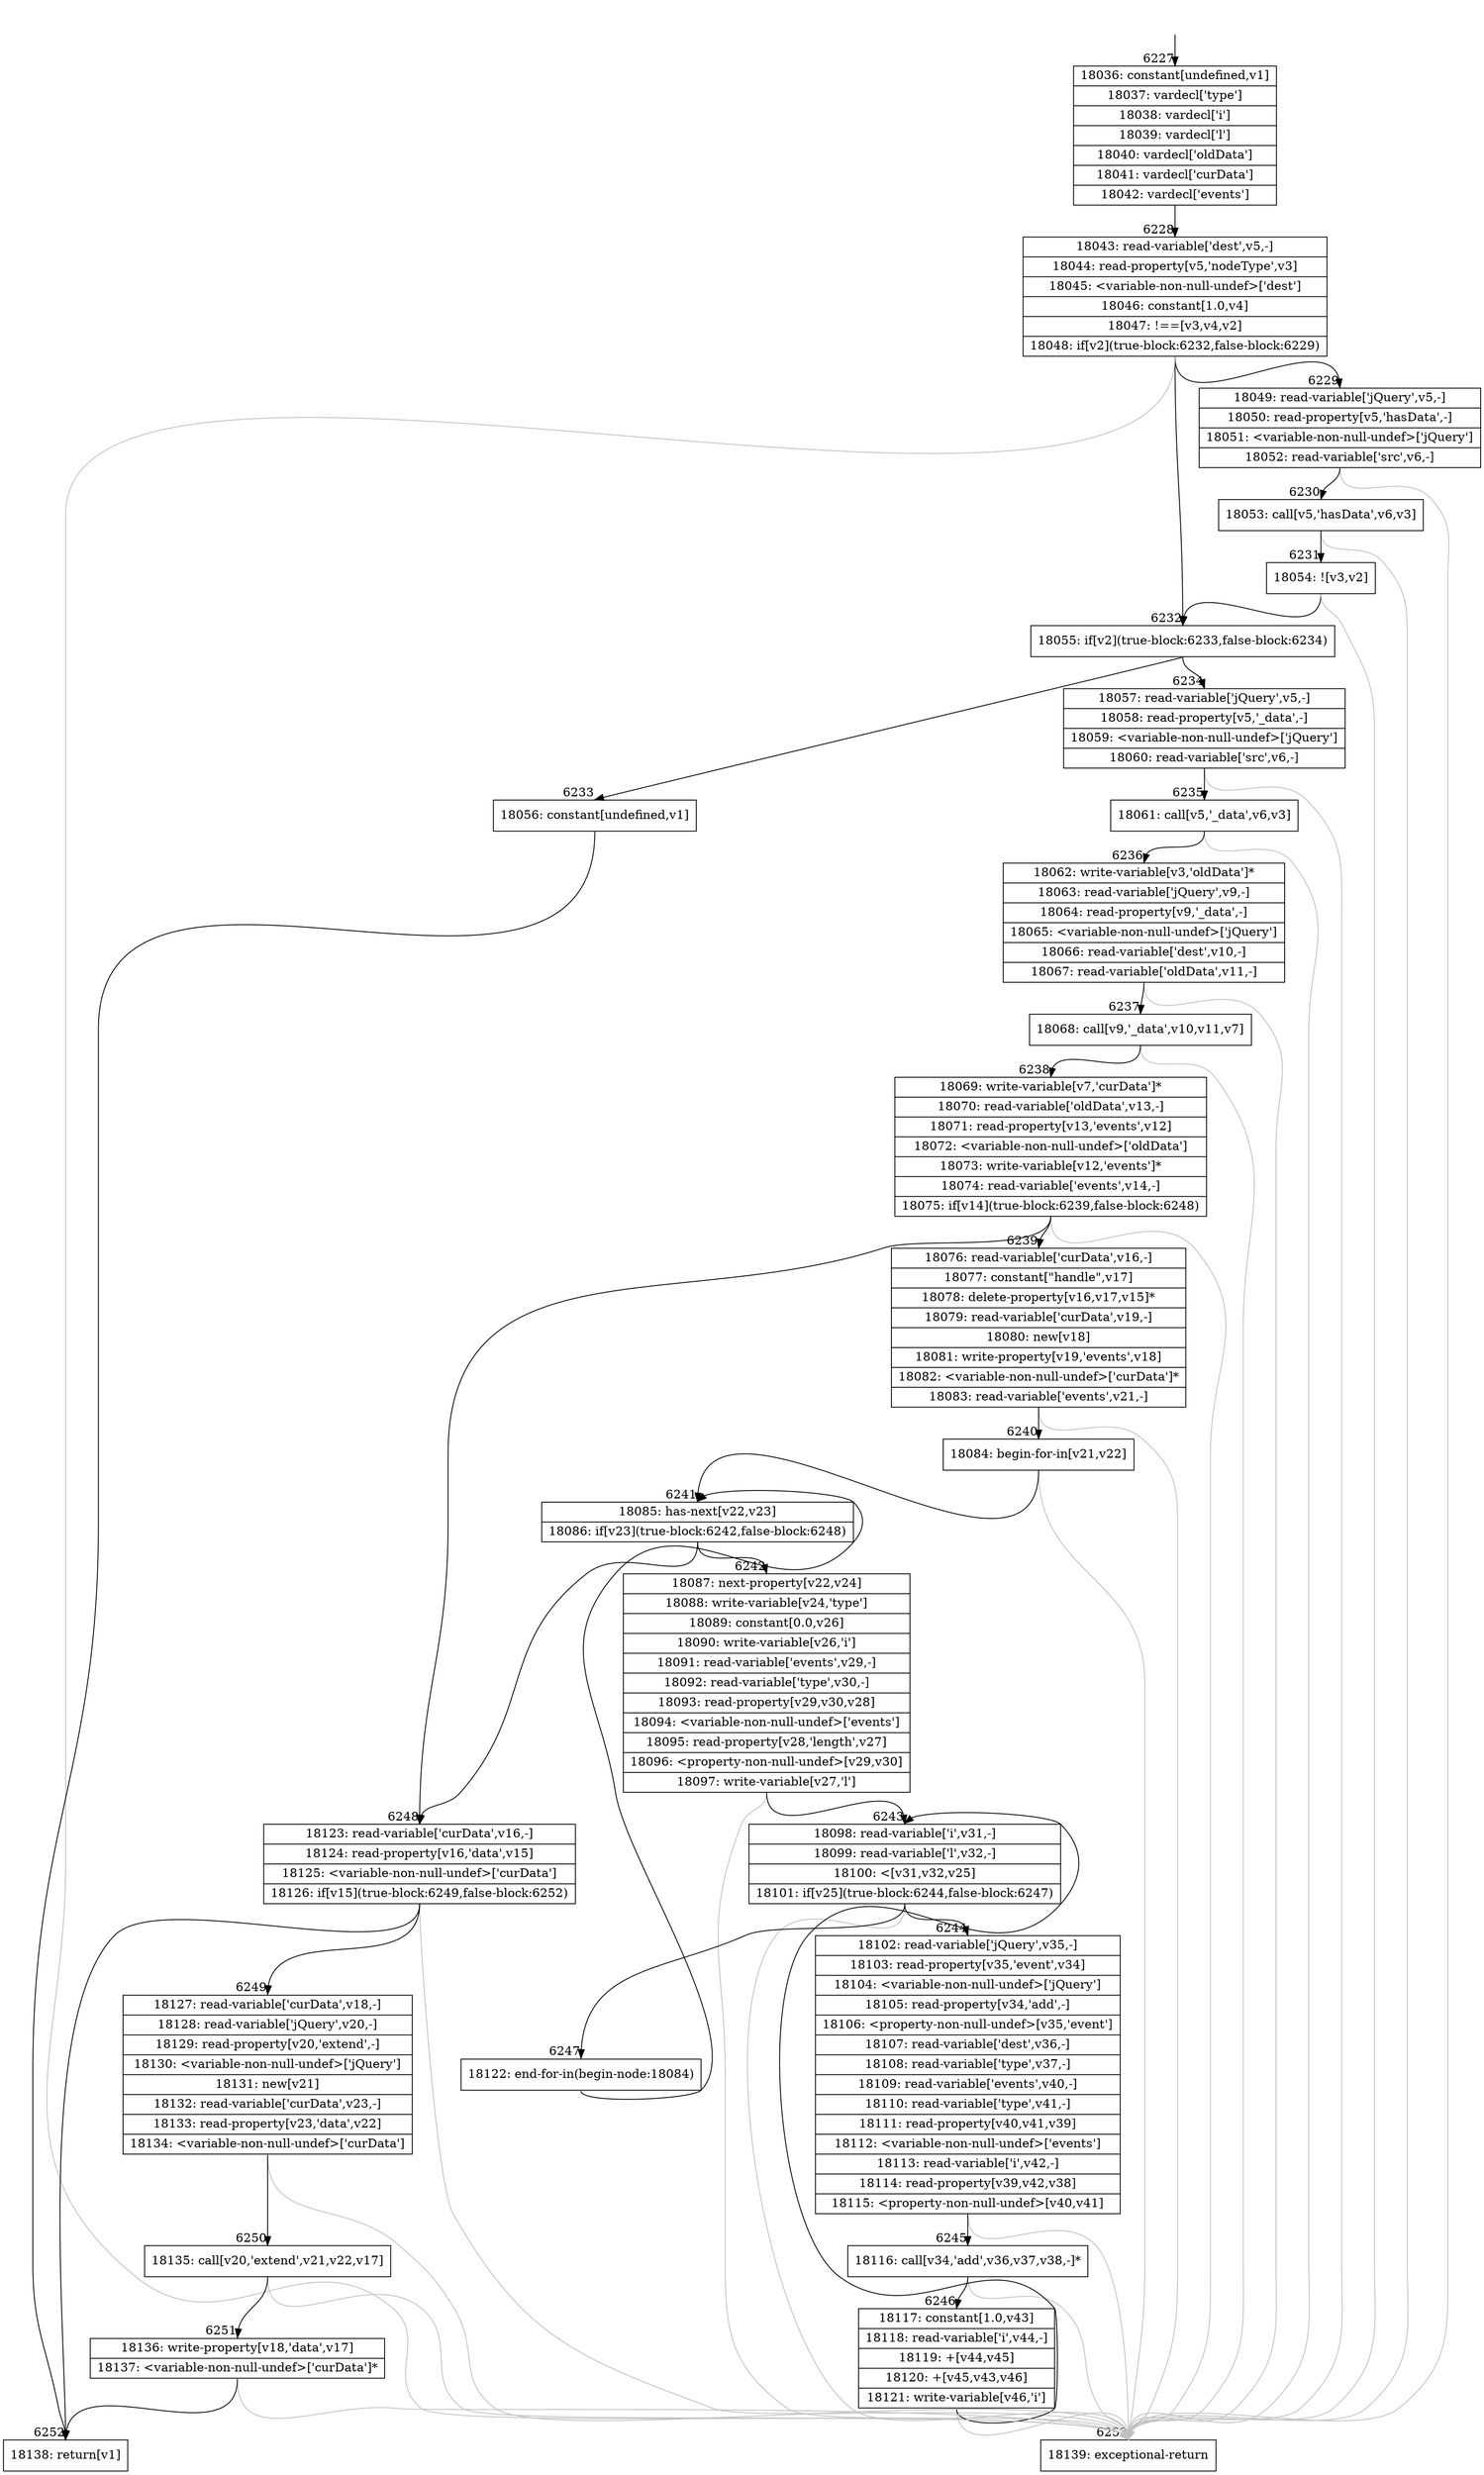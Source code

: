 digraph {
rankdir="TD"
BB_entry408[shape=none,label=""];
BB_entry408 -> BB6227 [tailport=s, headport=n, headlabel="    6227"]
BB6227 [shape=record label="{18036: constant[undefined,v1]|18037: vardecl['type']|18038: vardecl['i']|18039: vardecl['l']|18040: vardecl['oldData']|18041: vardecl['curData']|18042: vardecl['events']}" ] 
BB6227 -> BB6228 [tailport=s, headport=n, headlabel="      6228"]
BB6228 [shape=record label="{18043: read-variable['dest',v5,-]|18044: read-property[v5,'nodeType',v3]|18045: \<variable-non-null-undef\>['dest']|18046: constant[1.0,v4]|18047: !==[v3,v4,v2]|18048: if[v2](true-block:6232,false-block:6229)}" ] 
BB6228 -> BB6232 [tailport=s, headport=n, headlabel="      6232"]
BB6228 -> BB6229 [tailport=s, headport=n, headlabel="      6229"]
BB6228 -> BB6253 [tailport=s, headport=n, color=gray, headlabel="      6253"]
BB6229 [shape=record label="{18049: read-variable['jQuery',v5,-]|18050: read-property[v5,'hasData',-]|18051: \<variable-non-null-undef\>['jQuery']|18052: read-variable['src',v6,-]}" ] 
BB6229 -> BB6230 [tailport=s, headport=n, headlabel="      6230"]
BB6229 -> BB6253 [tailport=s, headport=n, color=gray]
BB6230 [shape=record label="{18053: call[v5,'hasData',v6,v3]}" ] 
BB6230 -> BB6231 [tailport=s, headport=n, headlabel="      6231"]
BB6230 -> BB6253 [tailport=s, headport=n, color=gray]
BB6231 [shape=record label="{18054: ![v3,v2]}" ] 
BB6231 -> BB6232 [tailport=s, headport=n]
BB6231 -> BB6253 [tailport=s, headport=n, color=gray]
BB6232 [shape=record label="{18055: if[v2](true-block:6233,false-block:6234)}" ] 
BB6232 -> BB6233 [tailport=s, headport=n, headlabel="      6233"]
BB6232 -> BB6234 [tailport=s, headport=n, headlabel="      6234"]
BB6233 [shape=record label="{18056: constant[undefined,v1]}" ] 
BB6233 -> BB6252 [tailport=s, headport=n, headlabel="      6252"]
BB6234 [shape=record label="{18057: read-variable['jQuery',v5,-]|18058: read-property[v5,'_data',-]|18059: \<variable-non-null-undef\>['jQuery']|18060: read-variable['src',v6,-]}" ] 
BB6234 -> BB6235 [tailport=s, headport=n, headlabel="      6235"]
BB6234 -> BB6253 [tailport=s, headport=n, color=gray]
BB6235 [shape=record label="{18061: call[v5,'_data',v6,v3]}" ] 
BB6235 -> BB6236 [tailport=s, headport=n, headlabel="      6236"]
BB6235 -> BB6253 [tailport=s, headport=n, color=gray]
BB6236 [shape=record label="{18062: write-variable[v3,'oldData']*|18063: read-variable['jQuery',v9,-]|18064: read-property[v9,'_data',-]|18065: \<variable-non-null-undef\>['jQuery']|18066: read-variable['dest',v10,-]|18067: read-variable['oldData',v11,-]}" ] 
BB6236 -> BB6237 [tailport=s, headport=n, headlabel="      6237"]
BB6236 -> BB6253 [tailport=s, headport=n, color=gray]
BB6237 [shape=record label="{18068: call[v9,'_data',v10,v11,v7]}" ] 
BB6237 -> BB6238 [tailport=s, headport=n, headlabel="      6238"]
BB6237 -> BB6253 [tailport=s, headport=n, color=gray]
BB6238 [shape=record label="{18069: write-variable[v7,'curData']*|18070: read-variable['oldData',v13,-]|18071: read-property[v13,'events',v12]|18072: \<variable-non-null-undef\>['oldData']|18073: write-variable[v12,'events']*|18074: read-variable['events',v14,-]|18075: if[v14](true-block:6239,false-block:6248)}" ] 
BB6238 -> BB6239 [tailport=s, headport=n, headlabel="      6239"]
BB6238 -> BB6248 [tailport=s, headport=n, headlabel="      6248"]
BB6238 -> BB6253 [tailport=s, headport=n, color=gray]
BB6239 [shape=record label="{18076: read-variable['curData',v16,-]|18077: constant[\"handle\",v17]|18078: delete-property[v16,v17,v15]*|18079: read-variable['curData',v19,-]|18080: new[v18]|18081: write-property[v19,'events',v18]|18082: \<variable-non-null-undef\>['curData']*|18083: read-variable['events',v21,-]}" ] 
BB6239 -> BB6240 [tailport=s, headport=n, headlabel="      6240"]
BB6239 -> BB6253 [tailport=s, headport=n, color=gray]
BB6240 [shape=record label="{18084: begin-for-in[v21,v22]}" ] 
BB6240 -> BB6241 [tailport=s, headport=n, headlabel="      6241"]
BB6240 -> BB6253 [tailport=s, headport=n, color=gray]
BB6241 [shape=record label="{18085: has-next[v22,v23]|18086: if[v23](true-block:6242,false-block:6248)}" ] 
BB6241 -> BB6242 [tailport=s, headport=n, headlabel="      6242"]
BB6241 -> BB6248 [tailport=s, headport=n]
BB6242 [shape=record label="{18087: next-property[v22,v24]|18088: write-variable[v24,'type']|18089: constant[0.0,v26]|18090: write-variable[v26,'i']|18091: read-variable['events',v29,-]|18092: read-variable['type',v30,-]|18093: read-property[v29,v30,v28]|18094: \<variable-non-null-undef\>['events']|18095: read-property[v28,'length',v27]|18096: \<property-non-null-undef\>[v29,v30]|18097: write-variable[v27,'l']}" ] 
BB6242 -> BB6243 [tailport=s, headport=n, headlabel="      6243"]
BB6242 -> BB6253 [tailport=s, headport=n, color=gray]
BB6243 [shape=record label="{18098: read-variable['i',v31,-]|18099: read-variable['l',v32,-]|18100: \<[v31,v32,v25]|18101: if[v25](true-block:6244,false-block:6247)}" ] 
BB6243 -> BB6244 [tailport=s, headport=n, headlabel="      6244"]
BB6243 -> BB6247 [tailport=s, headport=n, headlabel="      6247"]
BB6243 -> BB6253 [tailport=s, headport=n, color=gray]
BB6244 [shape=record label="{18102: read-variable['jQuery',v35,-]|18103: read-property[v35,'event',v34]|18104: \<variable-non-null-undef\>['jQuery']|18105: read-property[v34,'add',-]|18106: \<property-non-null-undef\>[v35,'event']|18107: read-variable['dest',v36,-]|18108: read-variable['type',v37,-]|18109: read-variable['events',v40,-]|18110: read-variable['type',v41,-]|18111: read-property[v40,v41,v39]|18112: \<variable-non-null-undef\>['events']|18113: read-variable['i',v42,-]|18114: read-property[v39,v42,v38]|18115: \<property-non-null-undef\>[v40,v41]}" ] 
BB6244 -> BB6245 [tailport=s, headport=n, headlabel="      6245"]
BB6244 -> BB6253 [tailport=s, headport=n, color=gray]
BB6245 [shape=record label="{18116: call[v34,'add',v36,v37,v38,-]*}" ] 
BB6245 -> BB6246 [tailport=s, headport=n, headlabel="      6246"]
BB6245 -> BB6253 [tailport=s, headport=n, color=gray]
BB6246 [shape=record label="{18117: constant[1.0,v43]|18118: read-variable['i',v44,-]|18119: +[v44,v45]|18120: +[v45,v43,v46]|18121: write-variable[v46,'i']}" ] 
BB6246 -> BB6243 [tailport=s, headport=n]
BB6246 -> BB6253 [tailport=s, headport=n, color=gray]
BB6247 [shape=record label="{18122: end-for-in(begin-node:18084)}" ] 
BB6247 -> BB6241 [tailport=s, headport=n]
BB6248 [shape=record label="{18123: read-variable['curData',v16,-]|18124: read-property[v16,'data',v15]|18125: \<variable-non-null-undef\>['curData']|18126: if[v15](true-block:6249,false-block:6252)}" ] 
BB6248 -> BB6249 [tailport=s, headport=n, headlabel="      6249"]
BB6248 -> BB6252 [tailport=s, headport=n]
BB6248 -> BB6253 [tailport=s, headport=n, color=gray]
BB6249 [shape=record label="{18127: read-variable['curData',v18,-]|18128: read-variable['jQuery',v20,-]|18129: read-property[v20,'extend',-]|18130: \<variable-non-null-undef\>['jQuery']|18131: new[v21]|18132: read-variable['curData',v23,-]|18133: read-property[v23,'data',v22]|18134: \<variable-non-null-undef\>['curData']}" ] 
BB6249 -> BB6250 [tailport=s, headport=n, headlabel="      6250"]
BB6249 -> BB6253 [tailport=s, headport=n, color=gray]
BB6250 [shape=record label="{18135: call[v20,'extend',v21,v22,v17]}" ] 
BB6250 -> BB6251 [tailport=s, headport=n, headlabel="      6251"]
BB6250 -> BB6253 [tailport=s, headport=n, color=gray]
BB6251 [shape=record label="{18136: write-property[v18,'data',v17]|18137: \<variable-non-null-undef\>['curData']*}" ] 
BB6251 -> BB6252 [tailport=s, headport=n]
BB6251 -> BB6253 [tailport=s, headport=n, color=gray]
BB6252 [shape=record label="{18138: return[v1]}" ] 
BB6253 [shape=record label="{18139: exceptional-return}" ] 
}

